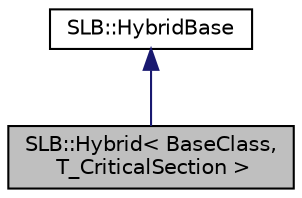 digraph "SLB::Hybrid&lt; BaseClass, T_CriticalSection &gt;"
{
  edge [fontname="Helvetica",fontsize="10",labelfontname="Helvetica",labelfontsize="10"];
  node [fontname="Helvetica",fontsize="10",shape=record];
  Node1 [label="SLB::Hybrid\< BaseClass,\l T_CriticalSection \>",height=0.2,width=0.4,color="black", fillcolor="grey75", style="filled", fontcolor="black"];
  Node2 -> Node1 [dir="back",color="midnightblue",fontsize="10",style="solid"];
  Node2 [label="SLB::HybridBase",height=0.2,width=0.4,color="black", fillcolor="white", style="filled",URL="$classSLB_1_1HybridBase.html"];
}
